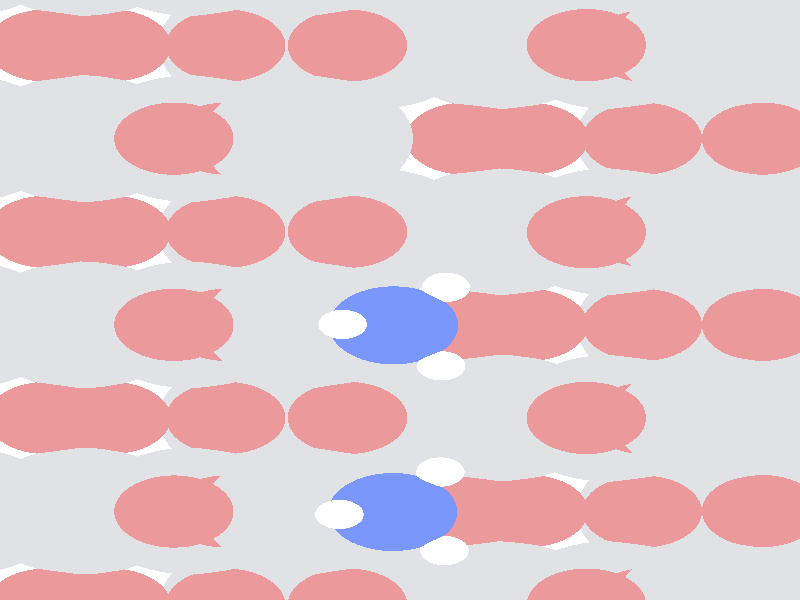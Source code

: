 #include "colors.inc"
#include "finish.inc"

global_settings {assumed_gamma 1 max_trace_level 6}
background {color White}
camera {orthographic
  right -9.91*x up 12.31*y
  direction 1.00*z
  location <0,0,50.00> look_at <0,0,0>}
light_source {<  2.00,   3.00,  125.00> color White
  area_light <0.95, 0, 0>, <0, 0.80, 0>, 5, 4
  adaptive 1 jitter}

#declare simple = finish {phong 0.7}
#declare pale = finish {ambient .5 diffuse .85 roughness .001 specular 0.200 }
#declare intermediate = finish {ambient 0.3 diffuse 0.6 specular 0.10 roughness 0.04 }
#declare vmd = finish {ambient .0 diffuse .65 phong 0.1 phong_size 40. specular 0.500 }
#declare jmol = finish {ambient .2 diffuse .6 specular 1 roughness .001 metallic}
#declare ase2 = finish {ambient 0.05 brilliance 3 diffuse 0.6 metallic specular 0.70 roughness 0.04 reflection 0.15}
#declare mj_mol = finish {ambient .00 diffuse .55 phong 0.0 phong_size 0.specular .250 roughness 0.1 brilliance 0.8 reflection 0.0 }
#declare ase3 = finish {ambient .15 brilliance 2 diffuse .6 metallic specular 1. roughness .001 reflection .0}
#declare glass = finish {ambient .05 diffuse .3 specular 1. roughness .001}
#declare glass2 = finish {ambient .0 diffuse .3 specular 1. reflection .25 roughness .001}
#declare Rcell = 0.100;
#declare Rbond = 0.100;

#macro atom(LOC, R, COL, TRANS, FIN)
  sphere{LOC, R texture{pigment{color COL transmit TRANS} finish{FIN}}}
#end
#macro constrain(LOC, R, COL, TRANS FIN)
union{torus{R, Rcell rotate 45*z texture{pigment{color COL transmit TRANS} finish{FIN}}}
      torus{R, Rcell rotate -45*z texture{pigment{color COL transmit TRANS} finish{FIN}}}
      translate LOC}
#end

atom(< -4.97,  -4.33, -11.60>, 0.74, rgb <0.84, 0.32, 0.33>, 0.0, pale) // #0 
atom(<-10.14,  -6.25, -11.60>, 0.74, rgb <0.84, 0.32, 0.33>, 0.0, pale) // #1 
atom(<-12.03,  -6.25, -10.84>, 1.30, rgb <0.75, 0.76, 0.78>, 0.0, pale) // #2 
atom(< -6.86,  -4.33, -10.84>, 1.30, rgb <0.75, 0.76, 0.78>, 0.0, pale) // #3 
atom(< -3.92,  -4.33,  -9.96>, 1.30, rgb <0.75, 0.76, 0.78>, 0.0, pale) // #4 
atom(< -9.09,  -6.25,  -9.96>, 1.30, rgb <0.75, 0.76, 0.78>, 0.0, pale) // #5 
atom(< -3.58,  -6.25, -10.09>, 0.74, rgb <0.84, 0.32, 0.33>, 0.0, pale) // #6 
atom(< -8.76,  -4.33, -10.09>, 0.74, rgb <0.84, 0.32, 0.33>, 0.0, pale) // #7 
atom(< -5.82,  -4.33,  -9.20>, 0.74, rgb <0.84, 0.32, 0.33>, 0.0, pale) // #8 
atom(<-10.99,  -6.25,  -9.20>, 0.74, rgb <0.84, 0.32, 0.33>, 0.0, pale) // #9 
atom(< -7.20,  -6.25, -10.71>, 0.74, rgb <0.84, 0.32, 0.33>, 0.0, pale) // #10 
atom(<-12.37,  -4.33, -10.71>, 0.74, rgb <0.84, 0.32, 0.33>, 0.0, pale) // #11 
atom(< -3.62,  -4.33,  -7.97>, 0.74, rgb <0.84, 0.32, 0.33>, 0.0, pale) // #12 
atom(< -8.80,  -6.25,  -8.01>, 0.74, rgb <0.84, 0.32, 0.33>, 0.0, pale) // #13 
atom(<-10.67,  -6.25,  -7.22>, 1.30, rgb <0.75, 0.76, 0.78>, 0.0, pale) // #14 
atom(< -5.44,  -4.33,  -7.17>, 1.30, rgb <0.75, 0.76, 0.78>, 0.0, pale) // #15 
atom(<-12.93,  -4.33,  -6.36>, 1.30, rgb <0.75, 0.76, 0.78>, 0.0, pale) // #16 
atom(< -7.74,  -6.25,  -6.47>, 1.30, rgb <0.75, 0.76, 0.78>, 0.0, pale) // #17 
atom(<-12.51,  -6.25,  -6.47>, 0.74, rgb <0.84, 0.32, 0.33>, 0.0, pale) // #18 
atom(< -7.34,  -4.34,  -6.54>, 0.74, rgb <0.84, 0.32, 0.33>, 0.0, pale) // #19 
atom(< -4.39,  -4.33,  -5.57>, 0.74, rgb <0.84, 0.32, 0.33>, 0.0, pale) // #20 
atom(< -9.53,  -6.24,  -5.63>, 0.74, rgb <0.84, 0.32, 0.33>, 0.0, pale) // #21 
atom(< -5.84,  -6.25,  -7.11>, 0.74, rgb <0.84, 0.32, 0.33>, 0.0, pale) // #22 
atom(<-11.04,  -4.34,  -7.11>, 0.74, rgb <0.84, 0.32, 0.33>, 0.0, pale) // #23 
atom(<-12.49,  -4.34,  -4.41>, 0.74, rgb <0.84, 0.32, 0.33>, 0.0, pale) // #24 
atom(< -7.27,  -6.24,  -4.49>, 0.74, rgb <0.84, 0.32, 0.33>, 0.0, pale) // #25 
atom(< -9.17,  -6.25,  -3.63>, 1.30, rgb <0.75, 0.76, 0.78>, 0.0, pale) // #26 
atom(< -3.96,  -4.33,  -3.45>, 1.30, rgb <0.75, 0.76, 0.78>, 0.0, pale) // #27 
atom(<-11.48,  -4.33,  -2.84>, 1.30, rgb <0.75, 0.76, 0.78>, 0.0, pale) // #28 
atom(< -6.38,  -6.25,  -2.93>, 1.30, rgb <0.75, 0.76, 0.78>, 0.0, pale) // #29 
atom(<-10.99,  -6.25,  -2.82>, 0.74, rgb <0.84, 0.32, 0.33>, 0.0, pale) // #30 
atom(< -5.86,  -4.33,  -2.69>, 0.74, rgb <0.84, 0.32, 0.33>, 0.0, pale) // #31 
atom(<-13.14,  -4.34,  -2.01>, 0.74, rgb <0.84, 0.32, 0.33>, 0.0, pale) // #32 
atom(< -8.03,  -6.25,  -2.09>, 0.74, rgb <0.84, 0.32, 0.33>, 0.0, pale) // #33 
atom(< -4.38,  -6.25,  -3.43>, 0.74, rgb <0.84, 0.32, 0.33>, 0.0, pale) // #34 
atom(< -9.53,  -4.33,  -3.58>, 0.74, rgb <0.84, 0.32, 0.33>, 0.0, pale) // #35 
atom(< -4.97,  -0.51, -11.60>, 0.74, rgb <0.84, 0.32, 0.33>, 0.0, pale) // #36 
atom(<-10.14,  -2.42, -11.60>, 0.74, rgb <0.84, 0.32, 0.33>, 0.0, pale) // #37 
atom(<-12.03,  -2.42, -10.84>, 1.30, rgb <0.75, 0.76, 0.78>, 0.0, pale) // #38 
atom(< -6.86,  -0.51, -10.84>, 1.30, rgb <0.75, 0.76, 0.78>, 0.0, pale) // #39 
atom(< -3.92,  -0.51,  -9.96>, 1.30, rgb <0.75, 0.76, 0.78>, 0.0, pale) // #40 
atom(< -9.09,  -2.42,  -9.96>, 1.30, rgb <0.75, 0.76, 0.78>, 0.0, pale) // #41 
atom(< -3.58,  -2.42, -10.09>, 0.74, rgb <0.84, 0.32, 0.33>, 0.0, pale) // #42 
atom(< -8.76,  -0.51, -10.09>, 0.74, rgb <0.84, 0.32, 0.33>, 0.0, pale) // #43 
atom(< -5.82,  -0.51,  -9.20>, 0.74, rgb <0.84, 0.32, 0.33>, 0.0, pale) // #44 
atom(<-10.99,  -2.42,  -9.20>, 0.74, rgb <0.84, 0.32, 0.33>, 0.0, pale) // #45 
atom(< -7.20,  -2.42, -10.71>, 0.74, rgb <0.84, 0.32, 0.33>, 0.0, pale) // #46 
atom(<-12.37,  -0.51, -10.71>, 0.74, rgb <0.84, 0.32, 0.33>, 0.0, pale) // #47 
atom(< -3.62,  -0.51,  -7.97>, 0.74, rgb <0.84, 0.32, 0.33>, 0.0, pale) // #48 
atom(< -8.80,  -2.42,  -8.01>, 0.74, rgb <0.84, 0.32, 0.33>, 0.0, pale) // #49 
atom(<-10.67,  -2.42,  -7.22>, 1.30, rgb <0.75, 0.76, 0.78>, 0.0, pale) // #50 
atom(< -5.44,  -0.51,  -7.17>, 1.30, rgb <0.75, 0.76, 0.78>, 0.0, pale) // #51 
atom(<-12.93,  -0.51,  -6.36>, 1.30, rgb <0.75, 0.76, 0.78>, 0.0, pale) // #52 
atom(< -7.74,  -2.43,  -6.47>, 1.30, rgb <0.75, 0.76, 0.78>, 0.0, pale) // #53 
atom(<-12.51,  -2.42,  -6.47>, 0.74, rgb <0.84, 0.32, 0.33>, 0.0, pale) // #54 
atom(< -7.34,  -0.51,  -6.53>, 0.74, rgb <0.84, 0.32, 0.33>, 0.0, pale) // #55 
atom(< -4.39,  -0.51,  -5.57>, 0.74, rgb <0.84, 0.32, 0.33>, 0.0, pale) // #56 
atom(< -9.53,  -2.43,  -5.63>, 0.74, rgb <0.84, 0.32, 0.33>, 0.0, pale) // #57 
atom(< -5.84,  -2.42,  -7.11>, 0.74, rgb <0.84, 0.32, 0.33>, 0.0, pale) // #58 
atom(<-11.04,  -0.51,  -7.10>, 0.74, rgb <0.84, 0.32, 0.33>, 0.0, pale) // #59 
atom(<-12.49,  -0.51,  -4.41>, 0.74, rgb <0.84, 0.32, 0.33>, 0.0, pale) // #60 
atom(< -7.27,  -2.43,  -4.49>, 0.74, rgb <0.84, 0.32, 0.33>, 0.0, pale) // #61 
atom(< -9.17,  -2.42,  -3.63>, 1.30, rgb <0.75, 0.76, 0.78>, 0.0, pale) // #62 
atom(< -3.96,  -0.51,  -3.45>, 1.30, rgb <0.75, 0.76, 0.78>, 0.0, pale) // #63 
atom(<-11.48,  -0.51,  -2.85>, 1.30, rgb <0.75, 0.76, 0.78>, 0.0, pale) // #64 
atom(< -6.38,  -2.42,  -2.93>, 1.30, rgb <0.75, 0.76, 0.78>, 0.0, pale) // #65 
atom(<-10.99,  -2.42,  -2.83>, 0.74, rgb <0.84, 0.32, 0.33>, 0.0, pale) // #66 
atom(< -5.86,  -0.51,  -2.69>, 0.74, rgb <0.84, 0.32, 0.33>, 0.0, pale) // #67 
atom(<-13.14,  -0.51,  -2.01>, 0.74, rgb <0.84, 0.32, 0.33>, 0.0, pale) // #68 
atom(< -8.03,  -2.42,  -2.09>, 0.74, rgb <0.84, 0.32, 0.33>, 0.0, pale) // #69 
atom(< -4.38,  -2.42,  -3.43>, 0.74, rgb <0.84, 0.32, 0.33>, 0.0, pale) // #70 
atom(< -9.54,  -0.51,  -3.59>, 0.74, rgb <0.84, 0.32, 0.33>, 0.0, pale) // #71 
atom(<-10.43,  -4.35,  -0.77>, 0.80, rgb <0.19, 0.31, 0.97>, 0.0, pale) // #72 
atom(< -9.79,  -5.14,  -0.73>, 0.30, rgb <1.00, 1.00, 1.00>, 0.0, pale) // #73 
atom(< -9.84,  -3.53,  -0.65>, 0.30, rgb <1.00, 1.00, 1.00>, 0.0, pale) // #74 
atom(<-11.09,  -4.40,   0.00>, 0.30, rgb <1.00, 1.00, 1.00>, 0.0, pale) // #75 
atom(<-10.42,  -0.52,  -0.79>, 0.80, rgb <0.19, 0.31, 0.97>, 0.0, pale) // #76 
atom(< -9.83,  -1.35,  -0.71>, 0.30, rgb <1.00, 1.00, 1.00>, 0.0, pale) // #77 
atom(< -9.77,   0.26,  -0.72>, 0.30, rgb <1.00, 1.00, 1.00>, 0.0, pale) // #78 
atom(<-11.06,  -0.50,  -0.00>, 0.30, rgb <1.00, 1.00, 1.00>, 0.0, pale) // #79 
atom(< -4.97,   3.31, -11.60>, 0.74, rgb <0.84, 0.32, 0.33>, 0.0, pale) // #80 
atom(<-10.14,   1.40, -11.60>, 0.74, rgb <0.84, 0.32, 0.33>, 0.0, pale) // #81 
atom(<-12.03,   1.40, -10.84>, 1.30, rgb <0.75, 0.76, 0.78>, 0.0, pale) // #82 
atom(< -6.86,   3.31, -10.84>, 1.30, rgb <0.75, 0.76, 0.78>, 0.0, pale) // #83 
atom(< -3.92,   3.31,  -9.96>, 1.30, rgb <0.75, 0.76, 0.78>, 0.0, pale) // #84 
atom(< -9.09,   1.40,  -9.96>, 1.30, rgb <0.75, 0.76, 0.78>, 0.0, pale) // #85 
atom(< -3.58,   1.40, -10.09>, 0.74, rgb <0.84, 0.32, 0.33>, 0.0, pale) // #86 
atom(< -8.76,   3.31, -10.09>, 0.74, rgb <0.84, 0.32, 0.33>, 0.0, pale) // #87 
atom(< -5.82,   3.31,  -9.20>, 0.74, rgb <0.84, 0.32, 0.33>, 0.0, pale) // #88 
atom(<-10.99,   1.40,  -9.20>, 0.74, rgb <0.84, 0.32, 0.33>, 0.0, pale) // #89 
atom(< -7.20,   1.40, -10.71>, 0.74, rgb <0.84, 0.32, 0.33>, 0.0, pale) // #90 
atom(<-12.37,   3.31, -10.71>, 0.74, rgb <0.84, 0.32, 0.33>, 0.0, pale) // #91 
atom(< -3.62,   3.31,  -7.97>, 0.74, rgb <0.84, 0.32, 0.33>, 0.0, pale) // #92 
atom(< -8.80,   1.40,  -8.01>, 0.74, rgb <0.84, 0.32, 0.33>, 0.0, pale) // #93 
atom(<-10.67,   1.40,  -7.22>, 1.30, rgb <0.75, 0.76, 0.78>, 0.0, pale) // #94 
atom(< -5.44,   3.31,  -7.17>, 1.30, rgb <0.75, 0.76, 0.78>, 0.0, pale) // #95 
atom(<-12.93,   3.31,  -6.36>, 1.30, rgb <0.75, 0.76, 0.78>, 0.0, pale) // #96 
atom(< -7.74,   1.40,  -6.47>, 1.30, rgb <0.75, 0.76, 0.78>, 0.0, pale) // #97 
atom(<-12.51,   1.40,  -6.47>, 0.74, rgb <0.84, 0.32, 0.33>, 0.0, pale) // #98 
atom(< -7.34,   3.31,  -6.54>, 0.74, rgb <0.84, 0.32, 0.33>, 0.0, pale) // #99 
atom(< -4.39,   3.31,  -5.57>, 0.74, rgb <0.84, 0.32, 0.33>, 0.0, pale) // #100 
atom(< -9.53,   1.40,  -5.63>, 0.74, rgb <0.84, 0.32, 0.33>, 0.0, pale) // #101 
atom(< -5.84,   1.40,  -7.11>, 0.74, rgb <0.84, 0.32, 0.33>, 0.0, pale) // #102 
atom(<-11.04,   3.31,  -7.11>, 0.74, rgb <0.84, 0.32, 0.33>, 0.0, pale) // #103 
atom(<-12.49,   3.31,  -4.41>, 0.74, rgb <0.84, 0.32, 0.33>, 0.0, pale) // #104 
atom(< -7.27,   1.41,  -4.49>, 0.74, rgb <0.84, 0.32, 0.33>, 0.0, pale) // #105 
atom(< -9.17,   1.40,  -3.63>, 1.30, rgb <0.75, 0.76, 0.78>, 0.0, pale) // #106 
atom(< -3.96,   3.31,  -3.45>, 1.30, rgb <0.75, 0.76, 0.78>, 0.0, pale) // #107 
atom(<-11.48,   3.31,  -2.84>, 1.30, rgb <0.75, 0.76, 0.78>, 0.0, pale) // #108 
atom(< -6.38,   1.40,  -2.93>, 1.30, rgb <0.75, 0.76, 0.78>, 0.0, pale) // #109 
atom(<-10.99,   1.40,  -2.82>, 0.74, rgb <0.84, 0.32, 0.33>, 0.0, pale) // #110 
atom(< -5.86,   3.31,  -2.69>, 0.74, rgb <0.84, 0.32, 0.33>, 0.0, pale) // #111 
atom(<-13.14,   3.31,  -2.01>, 0.74, rgb <0.84, 0.32, 0.33>, 0.0, pale) // #112 
atom(< -8.03,   1.39,  -2.09>, 0.74, rgb <0.84, 0.32, 0.33>, 0.0, pale) // #113 
atom(< -4.38,   1.40,  -3.43>, 0.74, rgb <0.84, 0.32, 0.33>, 0.0, pale) // #114 
atom(< -9.53,   3.31,  -3.58>, 0.74, rgb <0.84, 0.32, 0.33>, 0.0, pale) // #115 
atom(< -4.97,   7.13, -11.60>, 0.74, rgb <0.84, 0.32, 0.33>, 0.0, pale) // #116 
atom(<-10.14,   5.22, -11.60>, 0.74, rgb <0.84, 0.32, 0.33>, 0.0, pale) // #117 
atom(<-12.03,   5.22, -10.84>, 1.30, rgb <0.75, 0.76, 0.78>, 0.0, pale) // #118 
atom(< -6.86,   7.13, -10.84>, 1.30, rgb <0.75, 0.76, 0.78>, 0.0, pale) // #119 
atom(< -3.92,   7.13,  -9.96>, 1.30, rgb <0.75, 0.76, 0.78>, 0.0, pale) // #120 
atom(< -9.09,   5.22,  -9.96>, 1.30, rgb <0.75, 0.76, 0.78>, 0.0, pale) // #121 
atom(< -3.58,   5.22, -10.09>, 0.74, rgb <0.84, 0.32, 0.33>, 0.0, pale) // #122 
atom(< -8.76,   7.13, -10.09>, 0.74, rgb <0.84, 0.32, 0.33>, 0.0, pale) // #123 
atom(< -5.82,   7.13,  -9.20>, 0.74, rgb <0.84, 0.32, 0.33>, 0.0, pale) // #124 
atom(<-10.99,   5.22,  -9.20>, 0.74, rgb <0.84, 0.32, 0.33>, 0.0, pale) // #125 
atom(< -7.20,   5.22, -10.71>, 0.74, rgb <0.84, 0.32, 0.33>, 0.0, pale) // #126 
atom(<-12.37,   7.13, -10.71>, 0.74, rgb <0.84, 0.32, 0.33>, 0.0, pale) // #127 
atom(< -3.62,   7.13,  -7.97>, 0.74, rgb <0.84, 0.32, 0.33>, 0.0, pale) // #128 
atom(< -8.80,   5.22,  -8.01>, 0.74, rgb <0.84, 0.32, 0.33>, 0.0, pale) // #129 
atom(<-10.67,   5.22,  -7.22>, 1.30, rgb <0.75, 0.76, 0.78>, 0.0, pale) // #130 
atom(< -5.44,   7.13,  -7.17>, 1.30, rgb <0.75, 0.76, 0.78>, 0.0, pale) // #131 
atom(<-12.93,   7.13,  -6.36>, 1.30, rgb <0.75, 0.76, 0.78>, 0.0, pale) // #132 
atom(< -7.74,   5.22,  -6.47>, 1.30, rgb <0.75, 0.76, 0.78>, 0.0, pale) // #133 
atom(<-12.51,   5.22,  -6.47>, 0.74, rgb <0.84, 0.32, 0.33>, 0.0, pale) // #134 
atom(< -7.34,   7.13,  -6.53>, 0.74, rgb <0.84, 0.32, 0.33>, 0.0, pale) // #135 
atom(< -4.39,   7.13,  -5.57>, 0.74, rgb <0.84, 0.32, 0.33>, 0.0, pale) // #136 
atom(< -9.53,   5.22,  -5.63>, 0.74, rgb <0.84, 0.32, 0.33>, 0.0, pale) // #137 
atom(< -5.84,   5.22,  -7.11>, 0.74, rgb <0.84, 0.32, 0.33>, 0.0, pale) // #138 
atom(<-11.04,   7.13,  -7.10>, 0.74, rgb <0.84, 0.32, 0.33>, 0.0, pale) // #139 
atom(<-12.49,   7.13,  -4.41>, 0.74, rgb <0.84, 0.32, 0.33>, 0.0, pale) // #140 
atom(< -7.27,   5.21,  -4.49>, 0.74, rgb <0.84, 0.32, 0.33>, 0.0, pale) // #141 
atom(< -9.17,   5.22,  -3.63>, 1.30, rgb <0.75, 0.76, 0.78>, 0.0, pale) // #142 
atom(< -3.96,   7.13,  -3.45>, 1.30, rgb <0.75, 0.76, 0.78>, 0.0, pale) // #143 
atom(<-11.48,   7.13,  -2.85>, 1.30, rgb <0.75, 0.76, 0.78>, 0.0, pale) // #144 
atom(< -6.38,   5.22,  -2.93>, 1.30, rgb <0.75, 0.76, 0.78>, 0.0, pale) // #145 
atom(<-10.99,   5.22,  -2.83>, 0.74, rgb <0.84, 0.32, 0.33>, 0.0, pale) // #146 
atom(< -5.86,   7.13,  -2.69>, 0.74, rgb <0.84, 0.32, 0.33>, 0.0, pale) // #147 
atom(<-13.14,   7.13,  -2.01>, 0.74, rgb <0.84, 0.32, 0.33>, 0.0, pale) // #148 
atom(< -8.03,   5.23,  -2.09>, 0.74, rgb <0.84, 0.32, 0.33>, 0.0, pale) // #149 
atom(< -4.38,   5.22,  -3.43>, 0.74, rgb <0.84, 0.32, 0.33>, 0.0, pale) // #150 
atom(< -9.54,   7.13,  -3.59>, 0.74, rgb <0.84, 0.32, 0.33>, 0.0, pale) // #151 
atom(<-10.43,   3.30,  -0.77>, 0.80, rgb <0.19, 0.31, 0.97>, 0.0, pale) // #152 
atom(< -9.79,   2.50,  -0.73>, 0.30, rgb <1.00, 1.00, 1.00>, 0.0, pale) // #153 
atom(< -9.84,   4.12,  -0.65>, 0.30, rgb <1.00, 1.00, 1.00>, 0.0, pale) // #154 
atom(<-11.09,   3.24,   0.00>, 0.30, rgb <1.00, 1.00, 1.00>, 0.0, pale) // #155 
atom(<-10.42,   7.12,  -0.79>, 0.80, rgb <0.19, 0.31, 0.97>, 0.0, pale) // #156 
atom(< -9.83,   6.30,  -0.71>, 0.30, rgb <1.00, 1.00, 1.00>, 0.0, pale) // #157 
atom(< -9.77,   7.91,  -0.72>, 0.30, rgb <1.00, 1.00, 1.00>, 0.0, pale) // #158 
atom(<-11.06,   7.15,  -0.00>, 0.30, rgb <1.00, 1.00, 1.00>, 0.0, pale) // #159 
atom(<  5.37,  -4.33, -11.60>, 0.74, rgb <0.84, 0.32, 0.33>, 0.0, pale) // #160 
atom(<  0.20,  -6.25, -11.60>, 0.74, rgb <0.84, 0.32, 0.33>, 0.0, pale) // #161 
atom(< -1.69,  -6.25, -10.84>, 1.30, rgb <0.75, 0.76, 0.78>, 0.0, pale) // #162 
atom(<  3.48,  -4.33, -10.84>, 1.30, rgb <0.75, 0.76, 0.78>, 0.0, pale) // #163 
atom(<  6.42,  -4.33,  -9.96>, 1.30, rgb <0.75, 0.76, 0.78>, 0.0, pale) // #164 
atom(<  1.25,  -6.25,  -9.96>, 1.30, rgb <0.75, 0.76, 0.78>, 0.0, pale) // #165 
atom(<  6.76,  -6.25, -10.09>, 0.74, rgb <0.84, 0.32, 0.33>, 0.0, pale) // #166 
atom(<  1.59,  -4.33, -10.09>, 0.74, rgb <0.84, 0.32, 0.33>, 0.0, pale) // #167 
atom(<  4.53,  -4.33,  -9.20>, 0.74, rgb <0.84, 0.32, 0.33>, 0.0, pale) // #168 
atom(< -0.65,  -6.25,  -9.20>, 0.74, rgb <0.84, 0.32, 0.33>, 0.0, pale) // #169 
atom(<  3.14,  -6.25, -10.71>, 0.74, rgb <0.84, 0.32, 0.33>, 0.0, pale) // #170 
atom(< -2.03,  -4.33, -10.71>, 0.74, rgb <0.84, 0.32, 0.33>, 0.0, pale) // #171 
atom(<  6.72,  -4.33,  -7.97>, 0.74, rgb <0.84, 0.32, 0.33>, 0.0, pale) // #172 
atom(<  1.54,  -6.25,  -8.01>, 0.74, rgb <0.84, 0.32, 0.33>, 0.0, pale) // #173 
atom(< -0.33,  -6.25,  -7.22>, 1.30, rgb <0.75, 0.76, 0.78>, 0.0, pale) // #174 
atom(<  4.90,  -4.33,  -7.17>, 1.30, rgb <0.75, 0.76, 0.78>, 0.0, pale) // #175 
atom(< -2.59,  -4.33,  -6.36>, 1.30, rgb <0.75, 0.76, 0.78>, 0.0, pale) // #176 
atom(<  2.60,  -6.25,  -6.47>, 1.30, rgb <0.75, 0.76, 0.78>, 0.0, pale) // #177 
atom(< -2.16,  -6.25,  -6.47>, 0.74, rgb <0.84, 0.32, 0.33>, 0.0, pale) // #178 
atom(<  3.00,  -4.34,  -6.54>, 0.74, rgb <0.84, 0.32, 0.33>, 0.0, pale) // #179 
atom(<  5.95,  -4.33,  -5.57>, 0.74, rgb <0.84, 0.32, 0.33>, 0.0, pale) // #180 
atom(<  0.81,  -6.24,  -5.63>, 0.74, rgb <0.84, 0.32, 0.33>, 0.0, pale) // #181 
atom(<  4.50,  -6.25,  -7.11>, 0.74, rgb <0.84, 0.32, 0.33>, 0.0, pale) // #182 
atom(< -0.69,  -4.34,  -7.11>, 0.74, rgb <0.84, 0.32, 0.33>, 0.0, pale) // #183 
atom(< -2.15,  -4.34,  -4.41>, 0.74, rgb <0.84, 0.32, 0.33>, 0.0, pale) // #184 
atom(<  3.07,  -6.24,  -4.49>, 0.74, rgb <0.84, 0.32, 0.33>, 0.0, pale) // #185 
atom(<  1.17,  -6.25,  -3.63>, 1.30, rgb <0.75, 0.76, 0.78>, 0.0, pale) // #186 
atom(<  6.38,  -4.33,  -3.45>, 1.30, rgb <0.75, 0.76, 0.78>, 0.0, pale) // #187 
atom(< -1.14,  -4.33,  -2.84>, 1.30, rgb <0.75, 0.76, 0.78>, 0.0, pale) // #188 
atom(<  3.96,  -6.25,  -2.93>, 1.30, rgb <0.75, 0.76, 0.78>, 0.0, pale) // #189 
atom(< -0.65,  -6.25,  -2.82>, 0.74, rgb <0.84, 0.32, 0.33>, 0.0, pale) // #190 
atom(<  4.48,  -4.33,  -2.69>, 0.74, rgb <0.84, 0.32, 0.33>, 0.0, pale) // #191 
atom(< -2.80,  -4.34,  -2.01>, 0.74, rgb <0.84, 0.32, 0.33>, 0.0, pale) // #192 
atom(<  2.31,  -6.25,  -2.09>, 0.74, rgb <0.84, 0.32, 0.33>, 0.0, pale) // #193 
atom(<  5.96,  -6.25,  -3.43>, 0.74, rgb <0.84, 0.32, 0.33>, 0.0, pale) // #194 
atom(<  0.81,  -4.33,  -3.58>, 0.74, rgb <0.84, 0.32, 0.33>, 0.0, pale) // #195 
atom(<  5.37,  -0.51, -11.60>, 0.74, rgb <0.84, 0.32, 0.33>, 0.0, pale) // #196 
atom(<  0.20,  -2.42, -11.60>, 0.74, rgb <0.84, 0.32, 0.33>, 0.0, pale) // #197 
atom(< -1.69,  -2.42, -10.84>, 1.30, rgb <0.75, 0.76, 0.78>, 0.0, pale) // #198 
atom(<  3.48,  -0.51, -10.84>, 1.30, rgb <0.75, 0.76, 0.78>, 0.0, pale) // #199 
atom(<  6.42,  -0.51,  -9.96>, 1.30, rgb <0.75, 0.76, 0.78>, 0.0, pale) // #200 
atom(<  1.25,  -2.42,  -9.96>, 1.30, rgb <0.75, 0.76, 0.78>, 0.0, pale) // #201 
atom(<  6.76,  -2.42, -10.09>, 0.74, rgb <0.84, 0.32, 0.33>, 0.0, pale) // #202 
atom(<  1.59,  -0.51, -10.09>, 0.74, rgb <0.84, 0.32, 0.33>, 0.0, pale) // #203 
atom(<  4.53,  -0.51,  -9.20>, 0.74, rgb <0.84, 0.32, 0.33>, 0.0, pale) // #204 
atom(< -0.65,  -2.42,  -9.20>, 0.74, rgb <0.84, 0.32, 0.33>, 0.0, pale) // #205 
atom(<  3.14,  -2.42, -10.71>, 0.74, rgb <0.84, 0.32, 0.33>, 0.0, pale) // #206 
atom(< -2.03,  -0.51, -10.71>, 0.74, rgb <0.84, 0.32, 0.33>, 0.0, pale) // #207 
atom(<  6.72,  -0.51,  -7.97>, 0.74, rgb <0.84, 0.32, 0.33>, 0.0, pale) // #208 
atom(<  1.54,  -2.42,  -8.01>, 0.74, rgb <0.84, 0.32, 0.33>, 0.0, pale) // #209 
atom(< -0.33,  -2.42,  -7.22>, 1.30, rgb <0.75, 0.76, 0.78>, 0.0, pale) // #210 
atom(<  4.90,  -0.51,  -7.17>, 1.30, rgb <0.75, 0.76, 0.78>, 0.0, pale) // #211 
atom(< -2.59,  -0.51,  -6.36>, 1.30, rgb <0.75, 0.76, 0.78>, 0.0, pale) // #212 
atom(<  2.60,  -2.43,  -6.47>, 1.30, rgb <0.75, 0.76, 0.78>, 0.0, pale) // #213 
atom(< -2.16,  -2.42,  -6.47>, 0.74, rgb <0.84, 0.32, 0.33>, 0.0, pale) // #214 
atom(<  3.00,  -0.51,  -6.53>, 0.74, rgb <0.84, 0.32, 0.33>, 0.0, pale) // #215 
atom(<  5.95,  -0.51,  -5.57>, 0.74, rgb <0.84, 0.32, 0.33>, 0.0, pale) // #216 
atom(<  0.81,  -2.43,  -5.63>, 0.74, rgb <0.84, 0.32, 0.33>, 0.0, pale) // #217 
atom(<  4.50,  -2.42,  -7.11>, 0.74, rgb <0.84, 0.32, 0.33>, 0.0, pale) // #218 
atom(< -0.69,  -0.51,  -7.10>, 0.74, rgb <0.84, 0.32, 0.33>, 0.0, pale) // #219 
atom(< -2.15,  -0.51,  -4.41>, 0.74, rgb <0.84, 0.32, 0.33>, 0.0, pale) // #220 
atom(<  3.07,  -2.43,  -4.49>, 0.74, rgb <0.84, 0.32, 0.33>, 0.0, pale) // #221 
atom(<  1.18,  -2.42,  -3.63>, 1.30, rgb <0.75, 0.76, 0.78>, 0.0, pale) // #222 
atom(<  6.38,  -0.51,  -3.45>, 1.30, rgb <0.75, 0.76, 0.78>, 0.0, pale) // #223 
atom(< -1.13,  -0.51,  -2.85>, 1.30, rgb <0.75, 0.76, 0.78>, 0.0, pale) // #224 
atom(<  3.96,  -2.42,  -2.93>, 1.30, rgb <0.75, 0.76, 0.78>, 0.0, pale) // #225 
atom(< -0.65,  -2.42,  -2.83>, 0.74, rgb <0.84, 0.32, 0.33>, 0.0, pale) // #226 
atom(<  4.48,  -0.51,  -2.69>, 0.74, rgb <0.84, 0.32, 0.33>, 0.0, pale) // #227 
atom(< -2.80,  -0.51,  -2.01>, 0.74, rgb <0.84, 0.32, 0.33>, 0.0, pale) // #228 
atom(<  2.31,  -2.42,  -2.09>, 0.74, rgb <0.84, 0.32, 0.33>, 0.0, pale) // #229 
atom(<  5.96,  -2.42,  -3.43>, 0.74, rgb <0.84, 0.32, 0.33>, 0.0, pale) // #230 
atom(<  0.80,  -0.51,  -3.59>, 0.74, rgb <0.84, 0.32, 0.33>, 0.0, pale) // #231 
atom(< -0.09,  -4.35,  -0.77>, 0.80, rgb <0.19, 0.31, 0.97>, 0.0, pale) // #232 
atom(<  0.55,  -5.14,  -0.73>, 0.30, rgb <1.00, 1.00, 1.00>, 0.0, pale) // #233 
atom(<  0.50,  -3.53,  -0.65>, 0.30, rgb <1.00, 1.00, 1.00>, 0.0, pale) // #234 
atom(< -0.75,  -4.40,   0.00>, 0.30, rgb <1.00, 1.00, 1.00>, 0.0, pale) // #235 
atom(< -0.08,  -0.52,  -0.79>, 0.80, rgb <0.19, 0.31, 0.97>, 0.0, pale) // #236 
atom(<  0.51,  -1.35,  -0.71>, 0.30, rgb <1.00, 1.00, 1.00>, 0.0, pale) // #237 
atom(<  0.57,   0.26,  -0.72>, 0.30, rgb <1.00, 1.00, 1.00>, 0.0, pale) // #238 
atom(< -0.71,  -0.50,  -0.00>, 0.30, rgb <1.00, 1.00, 1.00>, 0.0, pale) // #239 
atom(<  5.37,   3.31, -11.60>, 0.74, rgb <0.84, 0.32, 0.33>, 0.0, pale) // #240 
atom(<  0.20,   1.40, -11.60>, 0.74, rgb <0.84, 0.32, 0.33>, 0.0, pale) // #241 
atom(< -1.69,   1.40, -10.84>, 1.30, rgb <0.75, 0.76, 0.78>, 0.0, pale) // #242 
atom(<  3.48,   3.31, -10.84>, 1.30, rgb <0.75, 0.76, 0.78>, 0.0, pale) // #243 
atom(<  6.42,   3.31,  -9.96>, 1.30, rgb <0.75, 0.76, 0.78>, 0.0, pale) // #244 
atom(<  1.25,   1.40,  -9.96>, 1.30, rgb <0.75, 0.76, 0.78>, 0.0, pale) // #245 
atom(<  6.76,   1.40, -10.09>, 0.74, rgb <0.84, 0.32, 0.33>, 0.0, pale) // #246 
atom(<  1.59,   3.31, -10.09>, 0.74, rgb <0.84, 0.32, 0.33>, 0.0, pale) // #247 
atom(<  4.53,   3.31,  -9.20>, 0.74, rgb <0.84, 0.32, 0.33>, 0.0, pale) // #248 
atom(< -0.65,   1.40,  -9.20>, 0.74, rgb <0.84, 0.32, 0.33>, 0.0, pale) // #249 
atom(<  3.14,   1.40, -10.71>, 0.74, rgb <0.84, 0.32, 0.33>, 0.0, pale) // #250 
atom(< -2.03,   3.31, -10.71>, 0.74, rgb <0.84, 0.32, 0.33>, 0.0, pale) // #251 
atom(<  6.72,   3.31,  -7.97>, 0.74, rgb <0.84, 0.32, 0.33>, 0.0, pale) // #252 
atom(<  1.54,   1.40,  -8.01>, 0.74, rgb <0.84, 0.32, 0.33>, 0.0, pale) // #253 
atom(< -0.33,   1.40,  -7.22>, 1.30, rgb <0.75, 0.76, 0.78>, 0.0, pale) // #254 
atom(<  4.90,   3.31,  -7.17>, 1.30, rgb <0.75, 0.76, 0.78>, 0.0, pale) // #255 
atom(< -2.59,   3.31,  -6.36>, 1.30, rgb <0.75, 0.76, 0.78>, 0.0, pale) // #256 
atom(<  2.60,   1.40,  -6.47>, 1.30, rgb <0.75, 0.76, 0.78>, 0.0, pale) // #257 
atom(< -2.16,   1.40,  -6.47>, 0.74, rgb <0.84, 0.32, 0.33>, 0.0, pale) // #258 
atom(<  3.00,   3.31,  -6.54>, 0.74, rgb <0.84, 0.32, 0.33>, 0.0, pale) // #259 
atom(<  5.95,   3.31,  -5.57>, 0.74, rgb <0.84, 0.32, 0.33>, 0.0, pale) // #260 
atom(<  0.81,   1.40,  -5.63>, 0.74, rgb <0.84, 0.32, 0.33>, 0.0, pale) // #261 
atom(<  4.50,   1.40,  -7.11>, 0.74, rgb <0.84, 0.32, 0.33>, 0.0, pale) // #262 
atom(< -0.69,   3.31,  -7.11>, 0.74, rgb <0.84, 0.32, 0.33>, 0.0, pale) // #263 
atom(< -2.15,   3.31,  -4.41>, 0.74, rgb <0.84, 0.32, 0.33>, 0.0, pale) // #264 
atom(<  3.07,   1.41,  -4.49>, 0.74, rgb <0.84, 0.32, 0.33>, 0.0, pale) // #265 
atom(<  1.17,   1.40,  -3.63>, 1.30, rgb <0.75, 0.76, 0.78>, 0.0, pale) // #266 
atom(<  6.38,   3.31,  -3.45>, 1.30, rgb <0.75, 0.76, 0.78>, 0.0, pale) // #267 
atom(< -1.14,   3.31,  -2.84>, 1.30, rgb <0.75, 0.76, 0.78>, 0.0, pale) // #268 
atom(<  3.96,   1.40,  -2.93>, 1.30, rgb <0.75, 0.76, 0.78>, 0.0, pale) // #269 
atom(< -0.65,   1.40,  -2.82>, 0.74, rgb <0.84, 0.32, 0.33>, 0.0, pale) // #270 
atom(<  4.48,   3.31,  -2.69>, 0.74, rgb <0.84, 0.32, 0.33>, 0.0, pale) // #271 
atom(< -2.80,   3.31,  -2.01>, 0.74, rgb <0.84, 0.32, 0.33>, 0.0, pale) // #272 
atom(<  2.31,   1.39,  -2.09>, 0.74, rgb <0.84, 0.32, 0.33>, 0.0, pale) // #273 
atom(<  5.96,   1.40,  -3.43>, 0.74, rgb <0.84, 0.32, 0.33>, 0.0, pale) // #274 
atom(<  0.81,   3.31,  -3.58>, 0.74, rgb <0.84, 0.32, 0.33>, 0.0, pale) // #275 
atom(<  5.37,   7.13, -11.60>, 0.74, rgb <0.84, 0.32, 0.33>, 0.0, pale) // #276 
atom(<  0.20,   5.22, -11.60>, 0.74, rgb <0.84, 0.32, 0.33>, 0.0, pale) // #277 
atom(< -1.69,   5.22, -10.84>, 1.30, rgb <0.75, 0.76, 0.78>, 0.0, pale) // #278 
atom(<  3.48,   7.13, -10.84>, 1.30, rgb <0.75, 0.76, 0.78>, 0.0, pale) // #279 
atom(<  6.42,   7.13,  -9.96>, 1.30, rgb <0.75, 0.76, 0.78>, 0.0, pale) // #280 
atom(<  1.25,   5.22,  -9.96>, 1.30, rgb <0.75, 0.76, 0.78>, 0.0, pale) // #281 
atom(<  6.76,   5.22, -10.09>, 0.74, rgb <0.84, 0.32, 0.33>, 0.0, pale) // #282 
atom(<  1.59,   7.13, -10.09>, 0.74, rgb <0.84, 0.32, 0.33>, 0.0, pale) // #283 
atom(<  4.53,   7.13,  -9.20>, 0.74, rgb <0.84, 0.32, 0.33>, 0.0, pale) // #284 
atom(< -0.65,   5.22,  -9.20>, 0.74, rgb <0.84, 0.32, 0.33>, 0.0, pale) // #285 
atom(<  3.14,   5.22, -10.71>, 0.74, rgb <0.84, 0.32, 0.33>, 0.0, pale) // #286 
atom(< -2.03,   7.13, -10.71>, 0.74, rgb <0.84, 0.32, 0.33>, 0.0, pale) // #287 
atom(<  6.72,   7.13,  -7.97>, 0.74, rgb <0.84, 0.32, 0.33>, 0.0, pale) // #288 
atom(<  1.54,   5.22,  -8.01>, 0.74, rgb <0.84, 0.32, 0.33>, 0.0, pale) // #289 
atom(< -0.33,   5.22,  -7.22>, 1.30, rgb <0.75, 0.76, 0.78>, 0.0, pale) // #290 
atom(<  4.90,   7.13,  -7.17>, 1.30, rgb <0.75, 0.76, 0.78>, 0.0, pale) // #291 
atom(< -2.59,   7.13,  -6.36>, 1.30, rgb <0.75, 0.76, 0.78>, 0.0, pale) // #292 
atom(<  2.60,   5.22,  -6.47>, 1.30, rgb <0.75, 0.76, 0.78>, 0.0, pale) // #293 
atom(< -2.16,   5.22,  -6.47>, 0.74, rgb <0.84, 0.32, 0.33>, 0.0, pale) // #294 
atom(<  3.00,   7.13,  -6.53>, 0.74, rgb <0.84, 0.32, 0.33>, 0.0, pale) // #295 
atom(<  5.95,   7.13,  -5.57>, 0.74, rgb <0.84, 0.32, 0.33>, 0.0, pale) // #296 
atom(<  0.81,   5.22,  -5.63>, 0.74, rgb <0.84, 0.32, 0.33>, 0.0, pale) // #297 
atom(<  4.50,   5.22,  -7.11>, 0.74, rgb <0.84, 0.32, 0.33>, 0.0, pale) // #298 
atom(< -0.69,   7.13,  -7.10>, 0.74, rgb <0.84, 0.32, 0.33>, 0.0, pale) // #299 
atom(< -2.15,   7.13,  -4.41>, 0.74, rgb <0.84, 0.32, 0.33>, 0.0, pale) // #300 
atom(<  3.07,   5.21,  -4.49>, 0.74, rgb <0.84, 0.32, 0.33>, 0.0, pale) // #301 
atom(<  1.18,   5.22,  -3.63>, 1.30, rgb <0.75, 0.76, 0.78>, 0.0, pale) // #302 
atom(<  6.38,   7.13,  -3.45>, 1.30, rgb <0.75, 0.76, 0.78>, 0.0, pale) // #303 
atom(< -1.13,   7.13,  -2.85>, 1.30, rgb <0.75, 0.76, 0.78>, 0.0, pale) // #304 
atom(<  3.96,   5.22,  -2.93>, 1.30, rgb <0.75, 0.76, 0.78>, 0.0, pale) // #305 
atom(< -0.65,   5.22,  -2.83>, 0.74, rgb <0.84, 0.32, 0.33>, 0.0, pale) // #306 
atom(<  4.48,   7.13,  -2.69>, 0.74, rgb <0.84, 0.32, 0.33>, 0.0, pale) // #307 
atom(< -2.80,   7.13,  -2.01>, 0.74, rgb <0.84, 0.32, 0.33>, 0.0, pale) // #308 
atom(<  2.31,   5.23,  -2.09>, 0.74, rgb <0.84, 0.32, 0.33>, 0.0, pale) // #309 
atom(<  5.96,   5.22,  -3.43>, 0.74, rgb <0.84, 0.32, 0.33>, 0.0, pale) // #310 
atom(<  0.80,   7.13,  -3.59>, 0.74, rgb <0.84, 0.32, 0.33>, 0.0, pale) // #311 
